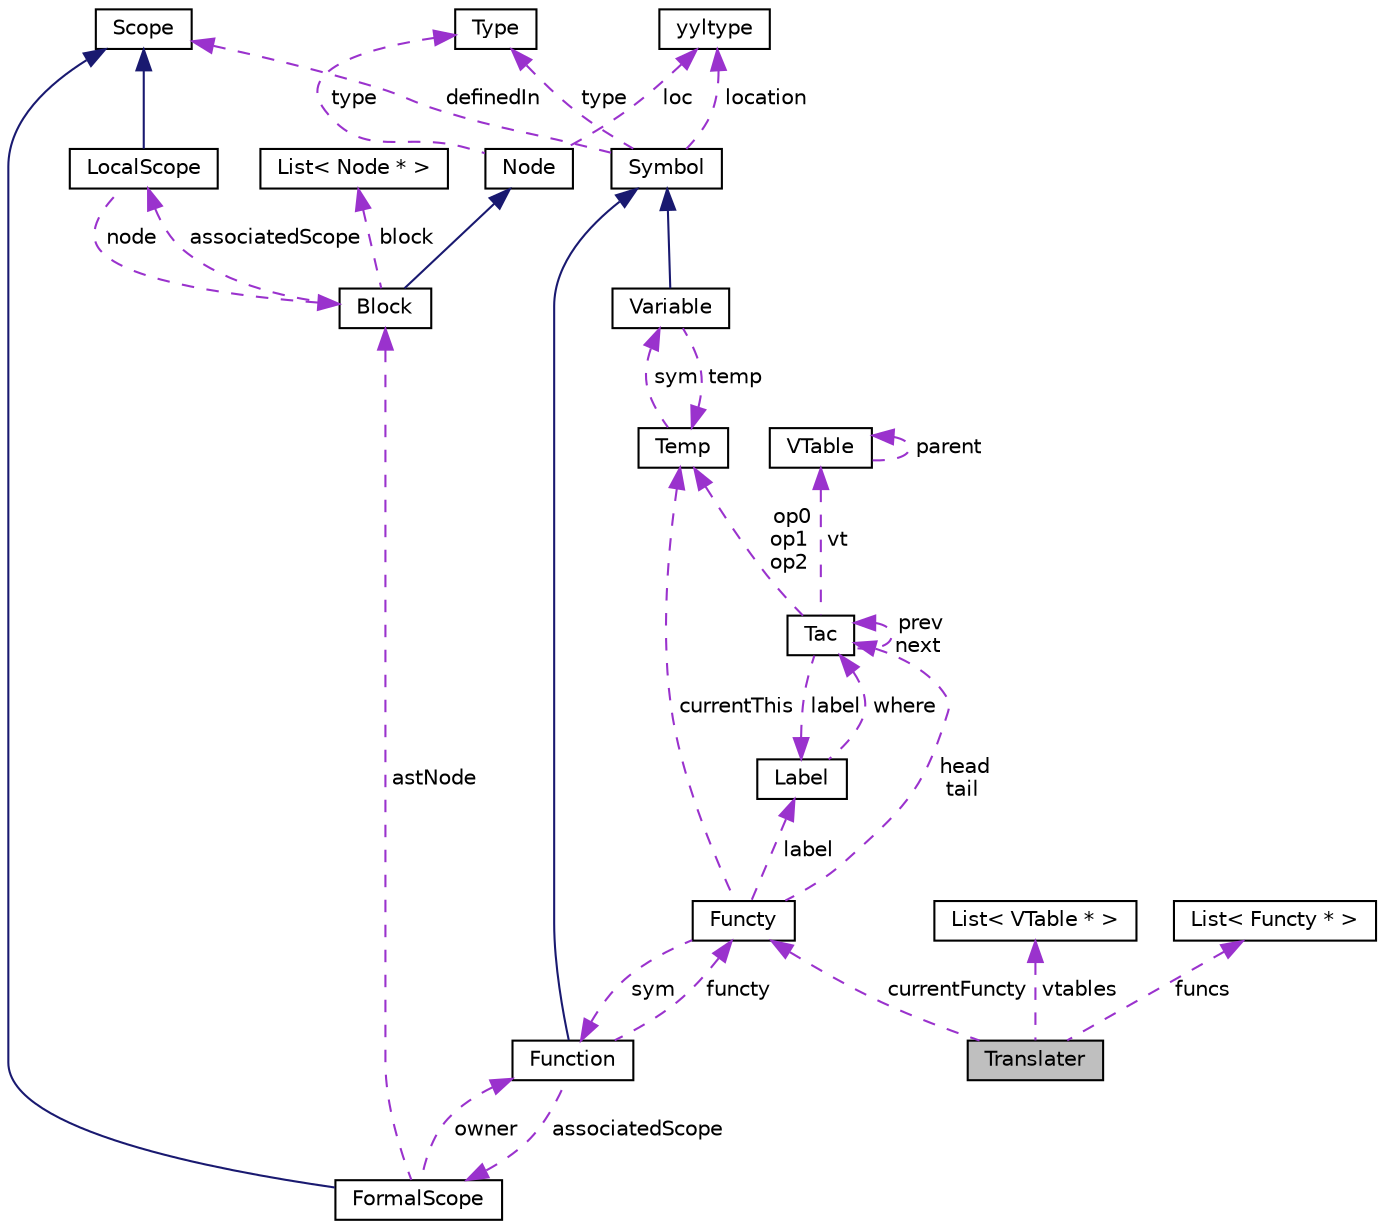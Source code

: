 digraph "Translater"
{
 // LATEX_PDF_SIZE
  edge [fontname="Helvetica",fontsize="10",labelfontname="Helvetica",labelfontsize="10"];
  node [fontname="Helvetica",fontsize="10",shape=record];
  Node1 [label="Translater",height=0.2,width=0.4,color="black", fillcolor="grey75", style="filled", fontcolor="black",tooltip=" "];
  Node2 -> Node1 [dir="back",color="darkorchid3",fontsize="10",style="dashed",label=" currentFuncty" ,fontname="Helvetica"];
  Node2 [label="Functy",height=0.2,width=0.4,color="black", fillcolor="white", style="filled",URL="$classFuncty.html",tooltip=" "];
  Node3 -> Node2 [dir="back",color="darkorchid3",fontsize="10",style="dashed",label=" head\ntail" ,fontname="Helvetica"];
  Node3 [label="Tac",height=0.2,width=0.4,color="black", fillcolor="white", style="filled",URL="$classTac.html",tooltip=" "];
  Node3 -> Node3 [dir="back",color="darkorchid3",fontsize="10",style="dashed",label=" prev\nnext" ,fontname="Helvetica"];
  Node4 -> Node3 [dir="back",color="darkorchid3",fontsize="10",style="dashed",label=" op0\nop1\nop2" ,fontname="Helvetica"];
  Node4 [label="Temp",height=0.2,width=0.4,color="black", fillcolor="white", style="filled",URL="$classTemp.html",tooltip=" "];
  Node5 -> Node4 [dir="back",color="darkorchid3",fontsize="10",style="dashed",label=" sym" ,fontname="Helvetica"];
  Node5 [label="Variable",height=0.2,width=0.4,color="black", fillcolor="white", style="filled",URL="$classVariable.html",tooltip=" "];
  Node6 -> Node5 [dir="back",color="midnightblue",fontsize="10",style="solid",fontname="Helvetica"];
  Node6 [label="Symbol",height=0.2,width=0.4,color="black", fillcolor="white", style="filled",URL="$classSymbol.html",tooltip=" "];
  Node7 -> Node6 [dir="back",color="darkorchid3",fontsize="10",style="dashed",label=" location" ,fontname="Helvetica"];
  Node7 [label="yyltype",height=0.2,width=0.4,color="black", fillcolor="white", style="filled",URL="$structyyltype.html",tooltip="store location information"];
  Node8 -> Node6 [dir="back",color="darkorchid3",fontsize="10",style="dashed",label=" type" ,fontname="Helvetica"];
  Node8 [label="Type",height=0.2,width=0.4,color="black", fillcolor="white", style="filled",URL="$classType.html",tooltip=" "];
  Node9 -> Node6 [dir="back",color="darkorchid3",fontsize="10",style="dashed",label=" definedIn" ,fontname="Helvetica"];
  Node9 [label="Scope",height=0.2,width=0.4,color="black", fillcolor="white", style="filled",URL="$classScope.html",tooltip="scope interface"];
  Node4 -> Node5 [dir="back",color="darkorchid3",fontsize="10",style="dashed",label=" temp" ,fontname="Helvetica"];
  Node10 -> Node3 [dir="back",color="darkorchid3",fontsize="10",style="dashed",label=" vt" ,fontname="Helvetica"];
  Node10 [label="VTable",height=0.2,width=0.4,color="black", fillcolor="white", style="filled",URL="$classVTable.html",tooltip=" "];
  Node10 -> Node10 [dir="back",color="darkorchid3",fontsize="10",style="dashed",label=" parent" ,fontname="Helvetica"];
  Node11 -> Node3 [dir="back",color="darkorchid3",fontsize="10",style="dashed",label=" label" ,fontname="Helvetica"];
  Node11 [label="Label",height=0.2,width=0.4,color="black", fillcolor="white", style="filled",URL="$classLabel.html",tooltip=" "];
  Node3 -> Node11 [dir="back",color="darkorchid3",fontsize="10",style="dashed",label=" where" ,fontname="Helvetica"];
  Node4 -> Node2 [dir="back",color="darkorchid3",fontsize="10",style="dashed",label=" currentThis" ,fontname="Helvetica"];
  Node12 -> Node2 [dir="back",color="darkorchid3",fontsize="10",style="dashed",label=" sym" ,fontname="Helvetica"];
  Node12 [label="Function",height=0.2,width=0.4,color="black", fillcolor="white", style="filled",URL="$classFunction.html",tooltip=" "];
  Node6 -> Node12 [dir="back",color="midnightblue",fontsize="10",style="solid",fontname="Helvetica"];
  Node13 -> Node12 [dir="back",color="darkorchid3",fontsize="10",style="dashed",label=" associatedScope" ,fontname="Helvetica"];
  Node13 [label="FormalScope",height=0.2,width=0.4,color="black", fillcolor="white", style="filled",URL="$classFormalScope.html",tooltip=" "];
  Node9 -> Node13 [dir="back",color="midnightblue",fontsize="10",style="solid",fontname="Helvetica"];
  Node14 -> Node13 [dir="back",color="darkorchid3",fontsize="10",style="dashed",label=" astNode" ,fontname="Helvetica"];
  Node14 [label="Block",height=0.2,width=0.4,color="black", fillcolor="white", style="filled",URL="$classBlock.html",tooltip="block node"];
  Node15 -> Node14 [dir="back",color="midnightblue",fontsize="10",style="solid",fontname="Helvetica"];
  Node15 [label="Node",height=0.2,width=0.4,color="black", fillcolor="white", style="filled",URL="$classNode.html",tooltip="basic node defination"];
  Node7 -> Node15 [dir="back",color="darkorchid3",fontsize="10",style="dashed",label=" loc" ,fontname="Helvetica"];
  Node8 -> Node15 [dir="back",color="darkorchid3",fontsize="10",style="dashed",label=" type" ,fontname="Helvetica"];
  Node16 -> Node14 [dir="back",color="darkorchid3",fontsize="10",style="dashed",label=" associatedScope" ,fontname="Helvetica"];
  Node16 [label="LocalScope",height=0.2,width=0.4,color="black", fillcolor="white", style="filled",URL="$classLocalScope.html",tooltip=" "];
  Node9 -> Node16 [dir="back",color="midnightblue",fontsize="10",style="solid",fontname="Helvetica"];
  Node14 -> Node16 [dir="back",color="darkorchid3",fontsize="10",style="dashed",label=" node" ,fontname="Helvetica"];
  Node17 -> Node14 [dir="back",color="darkorchid3",fontsize="10",style="dashed",label=" block" ,fontname="Helvetica"];
  Node17 [label="List\< Node * \>",height=0.2,width=0.4,color="black", fillcolor="white", style="filled",URL="$classList.html",tooltip=" "];
  Node12 -> Node13 [dir="back",color="darkorchid3",fontsize="10",style="dashed",label=" owner" ,fontname="Helvetica"];
  Node2 -> Node12 [dir="back",color="darkorchid3",fontsize="10",style="dashed",label=" functy" ,fontname="Helvetica"];
  Node11 -> Node2 [dir="back",color="darkorchid3",fontsize="10",style="dashed",label=" label" ,fontname="Helvetica"];
  Node18 -> Node1 [dir="back",color="darkorchid3",fontsize="10",style="dashed",label=" funcs" ,fontname="Helvetica"];
  Node18 [label="List\< Functy * \>",height=0.2,width=0.4,color="black", fillcolor="white", style="filled",URL="$classList.html",tooltip=" "];
  Node19 -> Node1 [dir="back",color="darkorchid3",fontsize="10",style="dashed",label=" vtables" ,fontname="Helvetica"];
  Node19 [label="List\< VTable * \>",height=0.2,width=0.4,color="black", fillcolor="white", style="filled",URL="$classList.html",tooltip=" "];
}
